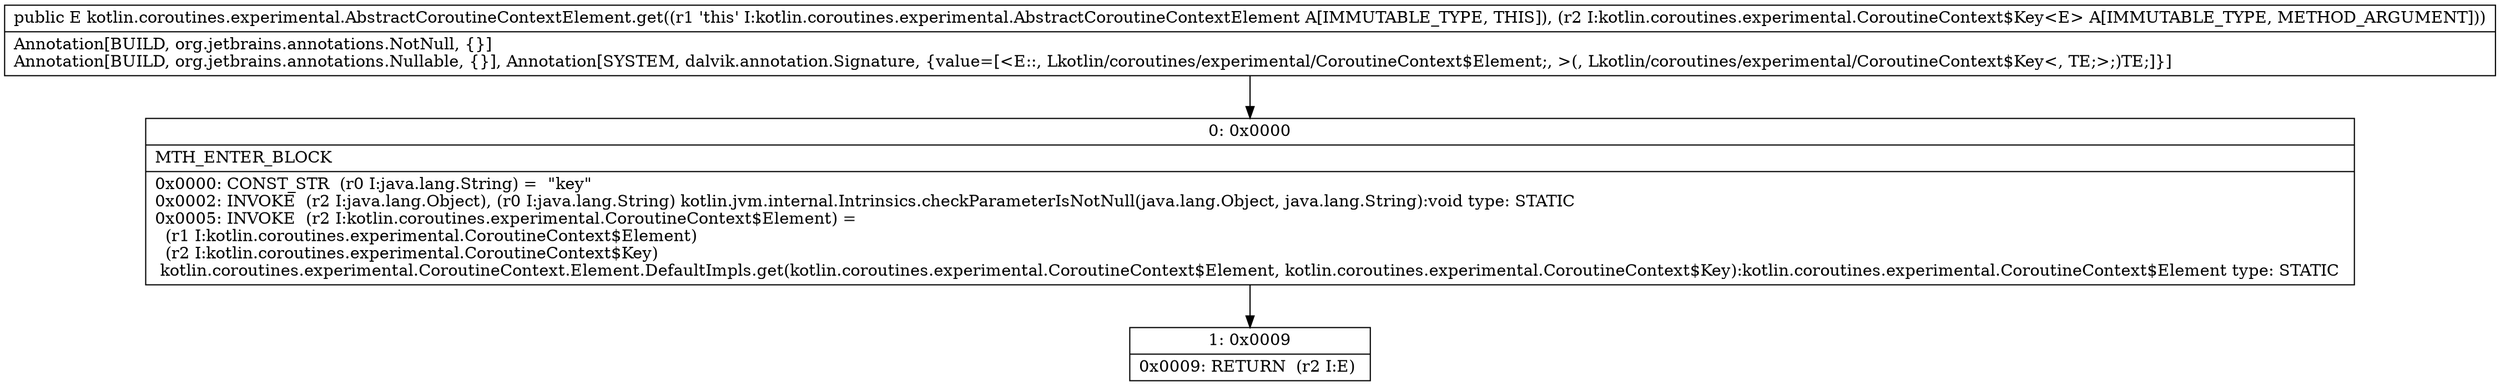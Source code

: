 digraph "CFG forkotlin.coroutines.experimental.AbstractCoroutineContextElement.get(Lkotlin\/coroutines\/experimental\/CoroutineContext$Key;)Lkotlin\/coroutines\/experimental\/CoroutineContext$Element;" {
Node_0 [shape=record,label="{0\:\ 0x0000|MTH_ENTER_BLOCK\l|0x0000: CONST_STR  (r0 I:java.lang.String) =  \"key\" \l0x0002: INVOKE  (r2 I:java.lang.Object), (r0 I:java.lang.String) kotlin.jvm.internal.Intrinsics.checkParameterIsNotNull(java.lang.Object, java.lang.String):void type: STATIC \l0x0005: INVOKE  (r2 I:kotlin.coroutines.experimental.CoroutineContext$Element) = \l  (r1 I:kotlin.coroutines.experimental.CoroutineContext$Element)\l  (r2 I:kotlin.coroutines.experimental.CoroutineContext$Key)\l kotlin.coroutines.experimental.CoroutineContext.Element.DefaultImpls.get(kotlin.coroutines.experimental.CoroutineContext$Element, kotlin.coroutines.experimental.CoroutineContext$Key):kotlin.coroutines.experimental.CoroutineContext$Element type: STATIC \l}"];
Node_1 [shape=record,label="{1\:\ 0x0009|0x0009: RETURN  (r2 I:E) \l}"];
MethodNode[shape=record,label="{public E kotlin.coroutines.experimental.AbstractCoroutineContextElement.get((r1 'this' I:kotlin.coroutines.experimental.AbstractCoroutineContextElement A[IMMUTABLE_TYPE, THIS]), (r2 I:kotlin.coroutines.experimental.CoroutineContext$Key\<E\> A[IMMUTABLE_TYPE, METHOD_ARGUMENT]))  | Annotation[BUILD, org.jetbrains.annotations.NotNull, \{\}]\lAnnotation[BUILD, org.jetbrains.annotations.Nullable, \{\}], Annotation[SYSTEM, dalvik.annotation.Signature, \{value=[\<E::, Lkotlin\/coroutines\/experimental\/CoroutineContext$Element;, \>(, Lkotlin\/coroutines\/experimental\/CoroutineContext$Key\<, TE;\>;)TE;]\}]\l}"];
MethodNode -> Node_0;
Node_0 -> Node_1;
}

